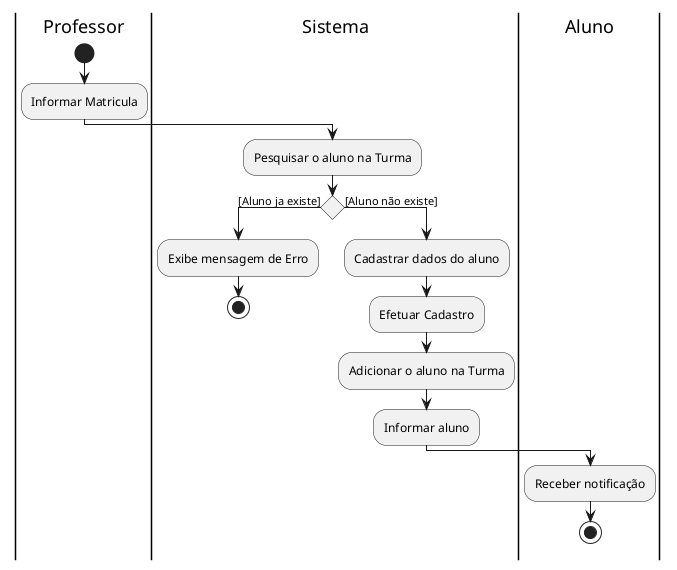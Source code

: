 @startuml adicionarAluno
|Professor|
start
:Informar Matricula;
|Sistema|
:Pesquisar o aluno na Turma; 
if () Then ([Aluno ja existe])
    :Exibe mensagem de Erro;
    stop
else ([Aluno não existe])
:Cadastrar dados do aluno;
:Efetuar Cadastro;
:Adicionar o aluno na Turma;
:Informar aluno;
| Aluno |
:Receber notificação;
stop
@enduml